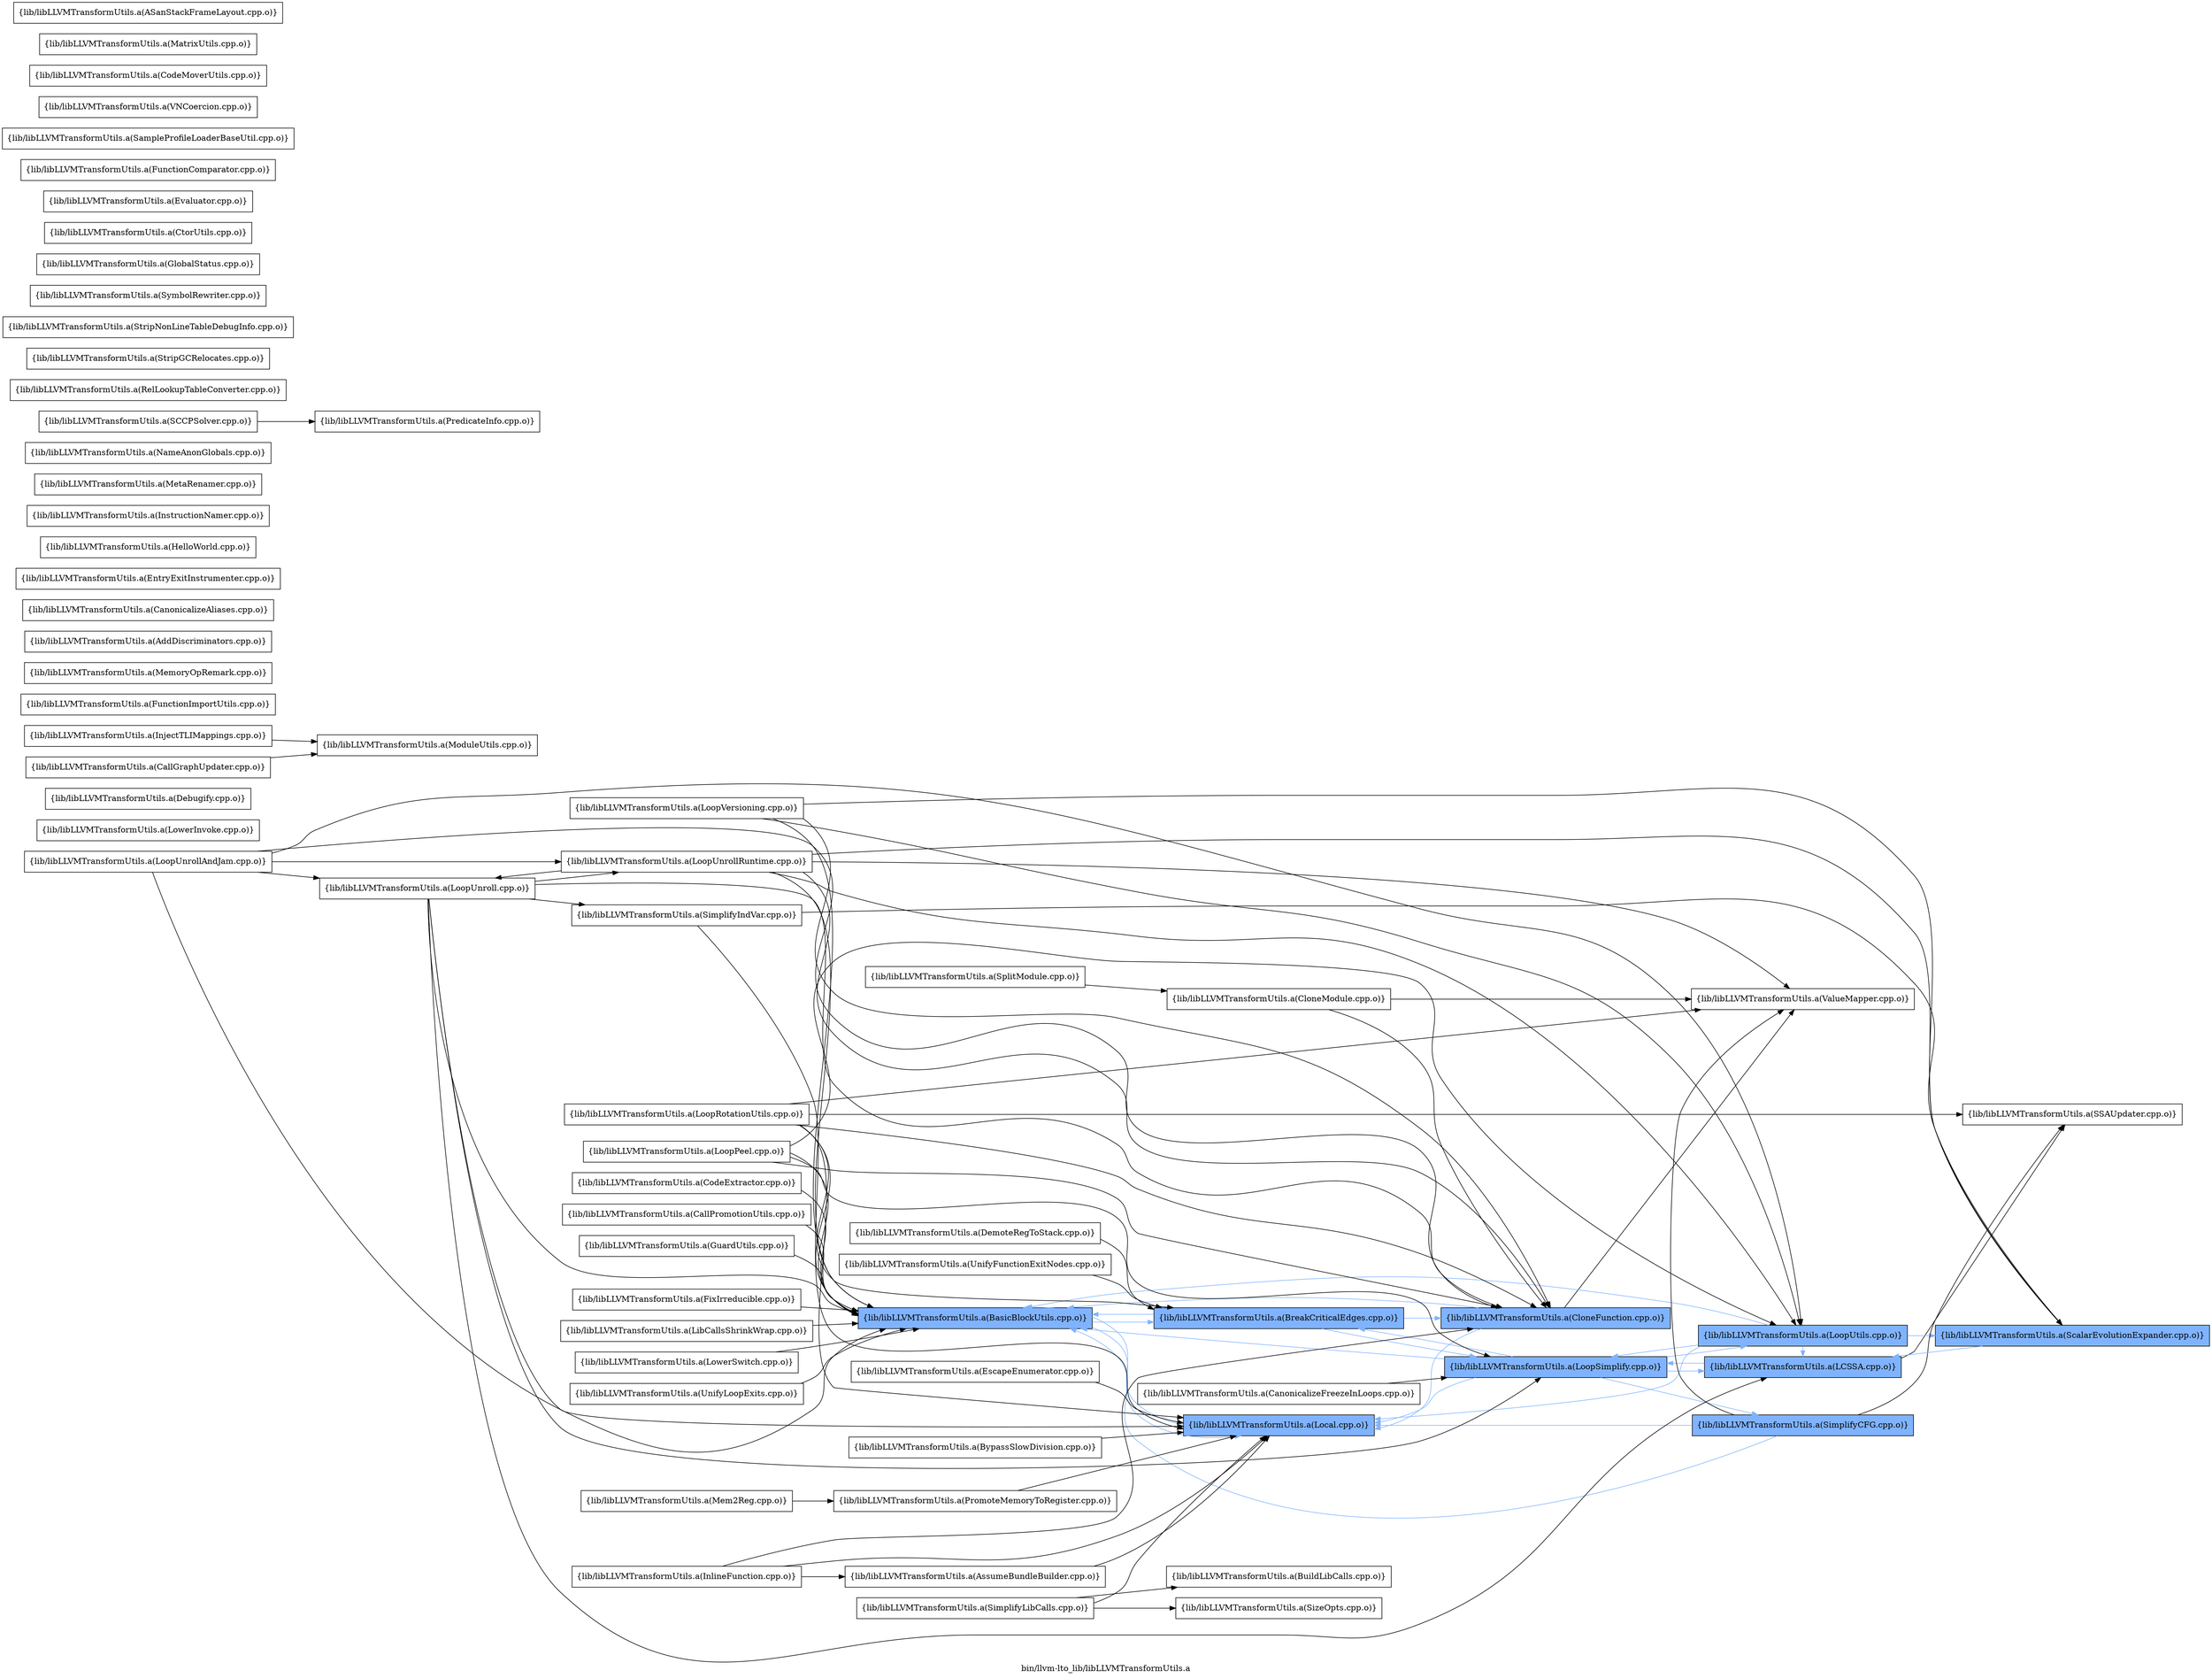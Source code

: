 digraph "bin/llvm-lto_lib/libLLVMTransformUtils.a" {
	label="bin/llvm-lto_lib/libLLVMTransformUtils.a";
	rankdir=LR;
	{ rank=same; Node0x561523351aa8;  }
	{ rank=same; Node0x5615233521d8; Node0x56152335c778;  }
	{ rank=same; Node0x56152334b838; Node0x561523358448;  }
	{ rank=same; Node0x561523366598; Node0x56152335d628; Node0x5615233551f8; Node0x561523361ea8;  }

	Node0x561523351aa8 [shape=record,shape=box,group=1,style=filled,fillcolor="0.600000 0.5 1",label="{lib/libLLVMTransformUtils.a(BasicBlockUtils.cpp.o)}"];
	Node0x561523351aa8 -> Node0x5615233521d8[color="0.600000 0.5 1"];
	Node0x561523351aa8 -> Node0x56152335c778[color="0.600000 0.5 1"];
	Node0x56152335c778 [shape=record,shape=box,group=1,style=filled,fillcolor="0.600000 0.5 1",label="{lib/libLLVMTransformUtils.a(Local.cpp.o)}"];
	Node0x56152335c778 -> Node0x561523351aa8[color="0.600000 0.5 1"];
	Node0x561523360a08 [shape=record,shape=box,group=0,label="{lib/libLLVMTransformUtils.a(SizeOpts.cpp.o)}"];
	Node0x56152334b158 [shape=record,shape=box,group=0,label="{lib/libLLVMTransformUtils.a(CanonicalizeFreezeInLoops.cpp.o)}"];
	Node0x56152334b158 -> Node0x561523358448;
	Node0x56152336bef8 [shape=record,shape=box,group=0,label="{lib/libLLVMTransformUtils.a(LowerInvoke.cpp.o)}"];
	Node0x5615233521d8 [shape=record,shape=box,group=1,style=filled,fillcolor="0.600000 0.5 1",label="{lib/libLLVMTransformUtils.a(BreakCriticalEdges.cpp.o)}"];
	Node0x5615233521d8 -> Node0x561523351aa8[color="0.600000 0.5 1"];
	Node0x5615233521d8 -> Node0x56152334b838[color="0.600000 0.5 1"];
	Node0x5615233521d8 -> Node0x561523358448[color="0.600000 0.5 1"];
	Node0x561523357d18 [shape=record,shape=box,group=0,label="{lib/libLLVMTransformUtils.a(BypassSlowDivision.cpp.o)}"];
	Node0x561523357d18 -> Node0x56152335c778;
	Node0x561523361138 [shape=record,shape=box,group=0,label="{lib/libLLVMTransformUtils.a(SimplifyLibCalls.cpp.o)}"];
	Node0x561523361138 -> Node0x561523351c88;
	Node0x561523361138 -> Node0x56152335c778;
	Node0x561523361138 -> Node0x561523360a08;
	Node0x56152334d458 [shape=record,shape=box,group=0,label="{lib/libLLVMTransformUtils.a(Debugify.cpp.o)}"];
	Node0x561523361ea8 [shape=record,shape=box,group=1,style=filled,fillcolor="0.600000 0.5 1",label="{lib/libLLVMTransformUtils.a(SimplifyCFG.cpp.o)}"];
	Node0x561523361ea8 -> Node0x561523351aa8[color="0.600000 0.5 1"];
	Node0x561523361ea8 -> Node0x56152335c778[color="0.600000 0.5 1"];
	Node0x561523361ea8 -> Node0x561523361868;
	Node0x561523361ea8 -> Node0x561523366598;
	Node0x56152335d628 [shape=record,shape=box,group=1,style=filled,fillcolor="0.600000 0.5 1",label="{lib/libLLVMTransformUtils.a(LCSSA.cpp.o)}"];
	Node0x56152335d628 -> Node0x561523358448[color="0.600000 0.5 1"];
	Node0x56152335d628 -> Node0x561523361868;
	Node0x561523358448 [shape=record,shape=box,group=1,style=filled,fillcolor="0.600000 0.5 1",label="{lib/libLLVMTransformUtils.a(LoopSimplify.cpp.o)}"];
	Node0x561523358448 -> Node0x561523351aa8[color="0.600000 0.5 1"];
	Node0x561523358448 -> Node0x5615233521d8[color="0.600000 0.5 1"];
	Node0x561523358448 -> Node0x56152335d628[color="0.600000 0.5 1"];
	Node0x561523358448 -> Node0x56152335c778[color="0.600000 0.5 1"];
	Node0x561523358448 -> Node0x5615233551f8[color="0.600000 0.5 1"];
	Node0x561523358448 -> Node0x561523361ea8[color="0.600000 0.5 1"];
	Node0x561523363078 [shape=record,shape=box,group=1,style=filled,fillcolor="0.600000 0.5 1",label="{lib/libLLVMTransformUtils.a(ScalarEvolutionExpander.cpp.o)}"];
	Node0x561523363078 -> Node0x56152335d628[color="0.600000 0.5 1"];
	Node0x56152335eca8 [shape=record,shape=box,group=0,label="{lib/libLLVMTransformUtils.a(InlineFunction.cpp.o)}"];
	Node0x56152335eca8 -> Node0x56152334fe38;
	Node0x56152335eca8 -> Node0x56152334b838;
	Node0x56152335eca8 -> Node0x56152335c778;
	Node0x56152334db38 [shape=record,shape=box,group=0,label="{lib/libLLVMTransformUtils.a(DemoteRegToStack.cpp.o)}"];
	Node0x56152334db38 -> Node0x5615233521d8;
	Node0x56152335d218 [shape=record,shape=box,group=0,label="{lib/libLLVMTransformUtils.a(EscapeEnumerator.cpp.o)}"];
	Node0x56152335d218 -> Node0x56152335c778;
	Node0x561523364518 [shape=record,shape=box,group=0,label="{lib/libLLVMTransformUtils.a(ModuleUtils.cpp.o)}"];
	Node0x5615233551f8 [shape=record,shape=box,group=1,style=filled,fillcolor="0.600000 0.5 1",label="{lib/libLLVMTransformUtils.a(LoopUtils.cpp.o)}"];
	Node0x5615233551f8 -> Node0x561523351aa8[color="0.600000 0.5 1"];
	Node0x5615233551f8 -> Node0x56152335d628[color="0.600000 0.5 1"];
	Node0x5615233551f8 -> Node0x56152335c778[color="0.600000 0.5 1"];
	Node0x5615233551f8 -> Node0x561523358448[color="0.600000 0.5 1"];
	Node0x5615233551f8 -> Node0x561523363078[color="0.600000 0.5 1"];
	Node0x56152334b838 [shape=record,shape=box,group=1,style=filled,fillcolor="0.600000 0.5 1",label="{lib/libLLVMTransformUtils.a(CloneFunction.cpp.o)}"];
	Node0x56152334b838 -> Node0x561523351aa8[color="0.600000 0.5 1"];
	Node0x56152334b838 -> Node0x56152335c778[color="0.600000 0.5 1"];
	Node0x56152334b838 -> Node0x561523366598;
	Node0x561523361868 [shape=record,shape=box,group=0,label="{lib/libLLVMTransformUtils.a(SSAUpdater.cpp.o)}"];
	Node0x561523366598 [shape=record,shape=box,group=0,label="{lib/libLLVMTransformUtils.a(ValueMapper.cpp.o)}"];
	Node0x561523360878 [shape=record,shape=box,group=0,label="{lib/libLLVMTransformUtils.a(FunctionImportUtils.cpp.o)}"];
	Node0x56152335ee88 [shape=record,shape=box,group=0,label="{lib/libLLVMTransformUtils.a(SplitModule.cpp.o)}"];
	Node0x56152335ee88 -> Node0x56152335fbf8;
	Node0x561523365dc8 [shape=record,shape=box,group=0,label="{lib/libLLVMTransformUtils.a(MemoryOpRemark.cpp.o)}"];
	Node0x561523354028 [shape=record,shape=box,group=0,label="{lib/libLLVMTransformUtils.a(AddDiscriminators.cpp.o)}"];
	Node0x56152334fe38 [shape=record,shape=box,group=0,label="{lib/libLLVMTransformUtils.a(AssumeBundleBuilder.cpp.o)}"];
	Node0x56152334fe38 -> Node0x56152335c778;
	Node0x561523368ca8 [shape=record,shape=box,group=0,label="{lib/libLLVMTransformUtils.a(CanonicalizeAliases.cpp.o)}"];
	Node0x56152334e268 [shape=record,shape=box,group=0,label="{lib/libLLVMTransformUtils.a(EntryExitInstrumenter.cpp.o)}"];
	Node0x56152335c408 [shape=record,shape=box,group=0,label="{lib/libLLVMTransformUtils.a(FixIrreducible.cpp.o)}"];
	Node0x56152335c408 -> Node0x561523351aa8;
	Node0x56152335f3d8 [shape=record,shape=box,group=0,label="{lib/libLLVMTransformUtils.a(HelloWorld.cpp.o)}"];
	Node0x5615233633e8 [shape=record,shape=box,group=0,label="{lib/libLLVMTransformUtils.a(InjectTLIMappings.cpp.o)}"];
	Node0x5615233633e8 -> Node0x561523364518;
	Node0x561523362cb8 [shape=record,shape=box,group=0,label="{lib/libLLVMTransformUtils.a(InstructionNamer.cpp.o)}"];
	Node0x56152335ce58 [shape=record,shape=box,group=0,label="{lib/libLLVMTransformUtils.a(LibCallsShrinkWrap.cpp.o)}"];
	Node0x56152335ce58 -> Node0x561523351aa8;
	Node0x5615233558d8 [shape=record,shape=box,group=0,label="{lib/libLLVMTransformUtils.a(LoopVersioning.cpp.o)}"];
	Node0x5615233558d8 -> Node0x561523351aa8;
	Node0x5615233558d8 -> Node0x56152334b838;
	Node0x5615233558d8 -> Node0x5615233551f8;
	Node0x5615233558d8 -> Node0x561523363078;
	Node0x561523365418 [shape=record,shape=box,group=0,label="{lib/libLLVMTransformUtils.a(LowerSwitch.cpp.o)}"];
	Node0x561523365418 -> Node0x561523351aa8;
	Node0x561523364248 [shape=record,shape=box,group=0,label="{lib/libLLVMTransformUtils.a(Mem2Reg.cpp.o)}"];
	Node0x561523364248 -> Node0x561523366e58;
	Node0x561523364ec8 [shape=record,shape=box,group=0,label="{lib/libLLVMTransformUtils.a(MetaRenamer.cpp.o)}"];
	Node0x561523367b78 [shape=record,shape=box,group=0,label="{lib/libLLVMTransformUtils.a(NameAnonGlobals.cpp.o)}"];
	Node0x561523368758 [shape=record,shape=box,group=0,label="{lib/libLLVMTransformUtils.a(PredicateInfo.cpp.o)}"];
	Node0x5615233665e8 [shape=record,shape=box,group=0,label="{lib/libLLVMTransformUtils.a(RelLookupTableConverter.cpp.o)}"];
	Node0x561523363528 [shape=record,shape=box,group=0,label="{lib/libLLVMTransformUtils.a(StripGCRelocates.cpp.o)}"];
	Node0x561523367ee8 [shape=record,shape=box,group=0,label="{lib/libLLVMTransformUtils.a(StripNonLineTableDebugInfo.cpp.o)}"];
	Node0x561523367c68 [shape=record,shape=box,group=0,label="{lib/libLLVMTransformUtils.a(SymbolRewriter.cpp.o)}"];
	Node0x561523367358 [shape=record,shape=box,group=0,label="{lib/libLLVMTransformUtils.a(UnifyFunctionExitNodes.cpp.o)}"];
	Node0x561523367358 -> Node0x5615233521d8;
	Node0x561523366d68 [shape=record,shape=box,group=0,label="{lib/libLLVMTransformUtils.a(UnifyLoopExits.cpp.o)}"];
	Node0x561523366d68 -> Node0x561523351aa8;
	Node0x561523366e58 [shape=record,shape=box,group=0,label="{lib/libLLVMTransformUtils.a(PromoteMemoryToRegister.cpp.o)}"];
	Node0x561523366e58 -> Node0x56152335c778;
	Node0x561523369338 [shape=record,shape=box,group=0,label="{lib/libLLVMTransformUtils.a(CallGraphUpdater.cpp.o)}"];
	Node0x561523369338 -> Node0x561523364518;
	Node0x56152334c008 [shape=record,shape=box,group=0,label="{lib/libLLVMTransformUtils.a(CodeExtractor.cpp.o)}"];
	Node0x56152334c008 -> Node0x561523351aa8;
	Node0x56152335ff18 [shape=record,shape=box,group=0,label="{lib/libLLVMTransformUtils.a(GlobalStatus.cpp.o)}"];
	Node0x56152334cf08 [shape=record,shape=box,group=0,label="{lib/libLLVMTransformUtils.a(CtorUtils.cpp.o)}"];
	Node0x56152335d0d8 [shape=record,shape=box,group=0,label="{lib/libLLVMTransformUtils.a(Evaluator.cpp.o)}"];
	Node0x561523351c88 [shape=record,shape=box,group=0,label="{lib/libLLVMTransformUtils.a(BuildLibCalls.cpp.o)}"];
	Node0x561523369ab8 [shape=record,shape=box,group=0,label="{lib/libLLVMTransformUtils.a(CallPromotionUtils.cpp.o)}"];
	Node0x561523369ab8 -> Node0x561523351aa8;
	Node0x561523361598 [shape=record,shape=box,group=0,label="{lib/libLLVMTransformUtils.a(FunctionComparator.cpp.o)}"];
	Node0x5615233624e8 [shape=record,shape=box,group=0,label="{lib/libLLVMTransformUtils.a(SampleProfileLoaderBaseUtil.cpp.o)}"];
	Node0x56152335f838 [shape=record,shape=box,group=0,label="{lib/libLLVMTransformUtils.a(GuardUtils.cpp.o)}"];
	Node0x56152335f838 -> Node0x561523351aa8;
	Node0x561523365eb8 [shape=record,shape=box,group=0,label="{lib/libLLVMTransformUtils.a(VNCoercion.cpp.o)}"];
	Node0x5615233603c8 [shape=record,shape=box,group=0,label="{lib/libLLVMTransformUtils.a(SimplifyIndVar.cpp.o)}"];
	Node0x5615233603c8 -> Node0x56152335c778;
	Node0x5615233603c8 -> Node0x561523363078;
	Node0x56152334c788 [shape=record,shape=box,group=0,label="{lib/libLLVMTransformUtils.a(CodeMoverUtils.cpp.o)}"];
	Node0x561523357598 [shape=record,shape=box,group=0,label="{lib/libLLVMTransformUtils.a(LoopPeel.cpp.o)}"];
	Node0x561523357598 -> Node0x561523351aa8;
	Node0x561523357598 -> Node0x56152334b838;
	Node0x561523357598 -> Node0x561523358448;
	Node0x561523357598 -> Node0x5615233551f8;
	Node0x561523357cc8 [shape=record,shape=box,group=0,label="{lib/libLLVMTransformUtils.a(LoopRotationUtils.cpp.o)}"];
	Node0x561523357cc8 -> Node0x561523351aa8;
	Node0x561523357cc8 -> Node0x5615233521d8;
	Node0x561523357cc8 -> Node0x56152334b838;
	Node0x561523357cc8 -> Node0x56152335c778;
	Node0x561523357cc8 -> Node0x561523361868;
	Node0x561523357cc8 -> Node0x561523366598;
	Node0x561523358bc8 [shape=record,shape=box,group=0,label="{lib/libLLVMTransformUtils.a(LoopUnroll.cpp.o)}"];
	Node0x561523358bc8 -> Node0x561523351aa8;
	Node0x561523358bc8 -> Node0x56152334b838;
	Node0x561523358bc8 -> Node0x56152335d628;
	Node0x561523358bc8 -> Node0x56152335c778;
	Node0x561523358bc8 -> Node0x561523358448;
	Node0x561523358bc8 -> Node0x561523359898;
	Node0x561523358bc8 -> Node0x5615233603c8;
	Node0x561523359438 [shape=record,shape=box,group=0,label="{lib/libLLVMTransformUtils.a(LoopUnrollAndJam.cpp.o)}"];
	Node0x561523359438 -> Node0x561523351aa8;
	Node0x561523359438 -> Node0x56152334b838;
	Node0x561523359438 -> Node0x561523358bc8;
	Node0x561523359438 -> Node0x561523359898;
	Node0x561523359438 -> Node0x5615233551f8;
	Node0x561523365198 [shape=record,shape=box,group=0,label="{lib/libLLVMTransformUtils.a(MatrixUtils.cpp.o)}"];
	Node0x5615233628a8 [shape=record,shape=box,group=0,label="{lib/libLLVMTransformUtils.a(SCCPSolver.cpp.o)}"];
	Node0x5615233628a8 -> Node0x561523368758;
	Node0x561523350a68 [shape=record,shape=box,group=0,label="{lib/libLLVMTransformUtils.a(ASanStackFrameLayout.cpp.o)}"];
	Node0x561523359898 [shape=record,shape=box,group=0,label="{lib/libLLVMTransformUtils.a(LoopUnrollRuntime.cpp.o)}"];
	Node0x561523359898 -> Node0x561523351aa8;
	Node0x561523359898 -> Node0x56152334b838;
	Node0x561523359898 -> Node0x561523358bc8;
	Node0x561523359898 -> Node0x5615233551f8;
	Node0x561523359898 -> Node0x561523363078;
	Node0x561523359898 -> Node0x561523366598;
	Node0x56152335fbf8 [shape=record,shape=box,group=0,label="{lib/libLLVMTransformUtils.a(CloneModule.cpp.o)}"];
	Node0x56152335fbf8 -> Node0x56152334b838;
	Node0x56152335fbf8 -> Node0x561523366598;
}
